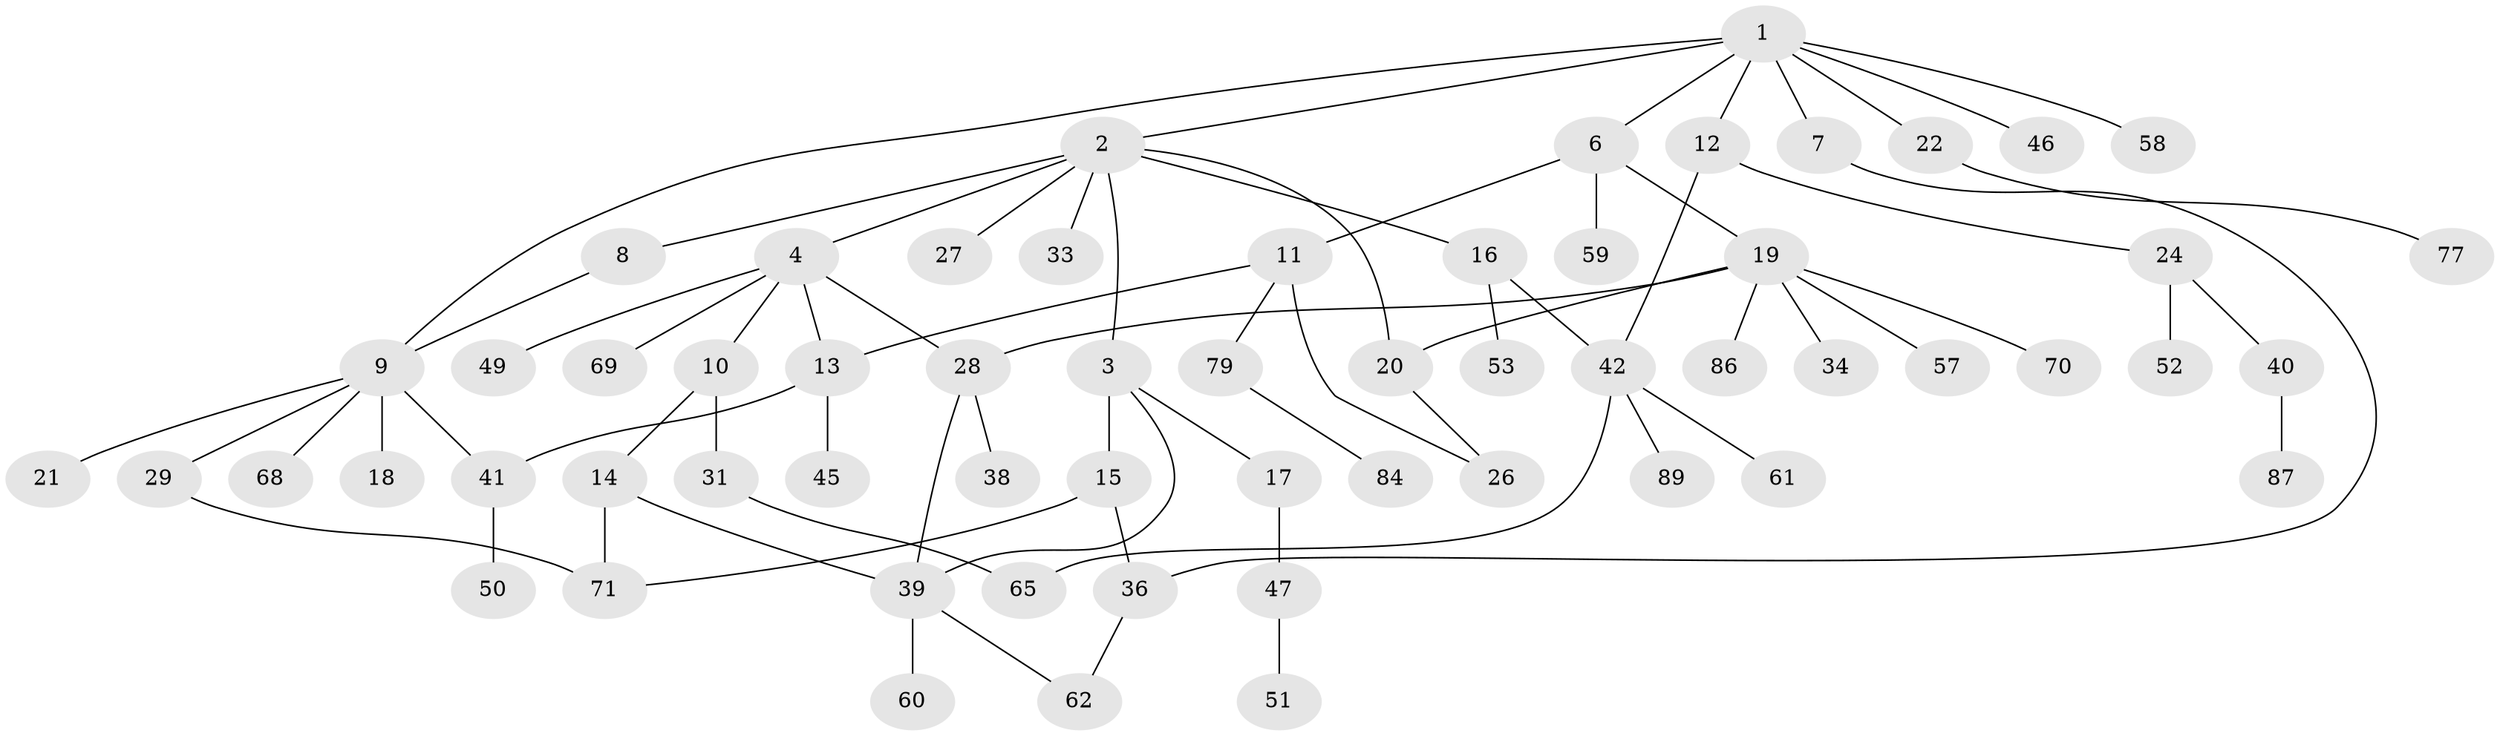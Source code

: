 // original degree distribution, {8: 0.01098901098901099, 9: 0.01098901098901099, 4: 0.10989010989010989, 5: 0.02197802197802198, 2: 0.2967032967032967, 3: 0.17582417582417584, 6: 0.01098901098901099, 1: 0.3626373626373626}
// Generated by graph-tools (version 1.1) at 2025/41/03/06/25 10:41:31]
// undirected, 60 vertices, 73 edges
graph export_dot {
graph [start="1"]
  node [color=gray90,style=filled];
  1 [super="+5"];
  2 [super="+81"];
  3;
  4 [super="+32"];
  6;
  7;
  8;
  9 [super="+56"];
  10 [super="+23"];
  11 [super="+25"];
  12 [super="+73"];
  13;
  14 [super="+82"];
  15 [super="+64"];
  16 [super="+43"];
  17 [super="+72"];
  18 [super="+48"];
  19 [super="+35"];
  20 [super="+67"];
  21 [super="+54"];
  22 [super="+44"];
  24 [super="+30"];
  26 [super="+55"];
  27;
  28 [super="+80"];
  29 [super="+74"];
  31;
  33;
  34 [super="+37"];
  36;
  38;
  39 [super="+85"];
  40;
  41 [super="+63"];
  42 [super="+76"];
  45;
  46;
  47;
  49;
  50;
  51 [super="+83"];
  52;
  53;
  57;
  58;
  59 [super="+75"];
  60 [super="+66"];
  61;
  62;
  65;
  68;
  69;
  70;
  71 [super="+78"];
  77 [super="+91"];
  79 [super="+90"];
  84 [super="+88"];
  86;
  87;
  89;
  1 -- 2;
  1 -- 6;
  1 -- 7;
  1 -- 22;
  1 -- 46;
  1 -- 58;
  1 -- 9;
  1 -- 12;
  2 -- 3;
  2 -- 4;
  2 -- 8;
  2 -- 16;
  2 -- 20;
  2 -- 27;
  2 -- 33;
  3 -- 15;
  3 -- 17;
  3 -- 39;
  4 -- 10;
  4 -- 28;
  4 -- 49;
  4 -- 69;
  4 -- 13;
  6 -- 11;
  6 -- 19;
  6 -- 59;
  7 -- 36;
  8 -- 9;
  9 -- 18;
  9 -- 21;
  9 -- 29;
  9 -- 68;
  9 -- 41;
  10 -- 14;
  10 -- 31;
  11 -- 13;
  11 -- 26;
  11 -- 79;
  12 -- 24;
  12 -- 42;
  13 -- 41;
  13 -- 45;
  14 -- 39;
  14 -- 71;
  15 -- 71;
  15 -- 36;
  16 -- 42;
  16 -- 53;
  17 -- 47;
  19 -- 34;
  19 -- 70;
  19 -- 86;
  19 -- 57;
  19 -- 20;
  19 -- 28;
  20 -- 26;
  22 -- 77;
  24 -- 40;
  24 -- 52;
  28 -- 38;
  28 -- 39;
  29 -- 71;
  31 -- 65;
  36 -- 62;
  39 -- 60;
  39 -- 62;
  40 -- 87;
  41 -- 50;
  42 -- 61;
  42 -- 65;
  42 -- 89;
  47 -- 51;
  79 -- 84;
}
